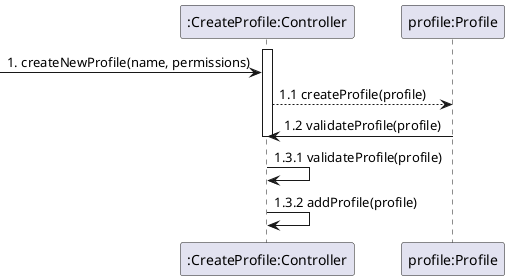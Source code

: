 @startuml
/'
actor Administrator
participant ":CreateProfileUI" as cpu
participant ":CreateProfileController" as cpc
participant ":System" as System
participant "profile:Profile" as Profile

activate Administrator
Administrator -> cpu: 1. starts the definition of a new profile
activate cpu
cpu --> Administrator: 1.1 requests data(name, permissions)
deactivate cpu
Administrator -> cpu: 2. types requested data
activate cpu
cpu -> cpc: 2.1 createNewProfile(name, permissions)
activate cpc
cpc -> System: 2.1.1 profile=createNewProfile(name, permissions)
activate System
System --> Profile: 2.1.1.1 create(name, permissions)
deactivate System
cpc -> System: 2.1.2 validateProfile(profile)
activate System
deactivate cpc
deactivate System
cpu --> Administrator: 2.2 shows data and requests confirmation

deactivate cpu
Administrator -> cpu: 3. confirms
activate cpu
cpu -> cpc: 3.1 saveProfile()
activate cpc
cpc -> System: 3.1.1 saveProfile(profile)
activate System
System -> System: 3.1.1.1 validateProfile(profile)
System -> System: 3.1.1.2 addProfile(profile)
deactivate System
deactivate cpc
cpu --> Administrator: 3.2 informs success
deactivate cpu
'/


participant ":CreateProfile:Controller" as Controller
participant "profile:Profile" as Profile

activate Controller
[-> Controller: 1. createNewProfile(name, permissions)
Controller --> Profile: 1.1 createProfile(profile)
Profile -> Controller: 1.2 validateProfile(profile)
deactivate Controller
Controller -> Controller: 1.3.1 validateProfile(profile)
Controller -> Controller: 1.3.2 addProfile(profile)

@enduml

